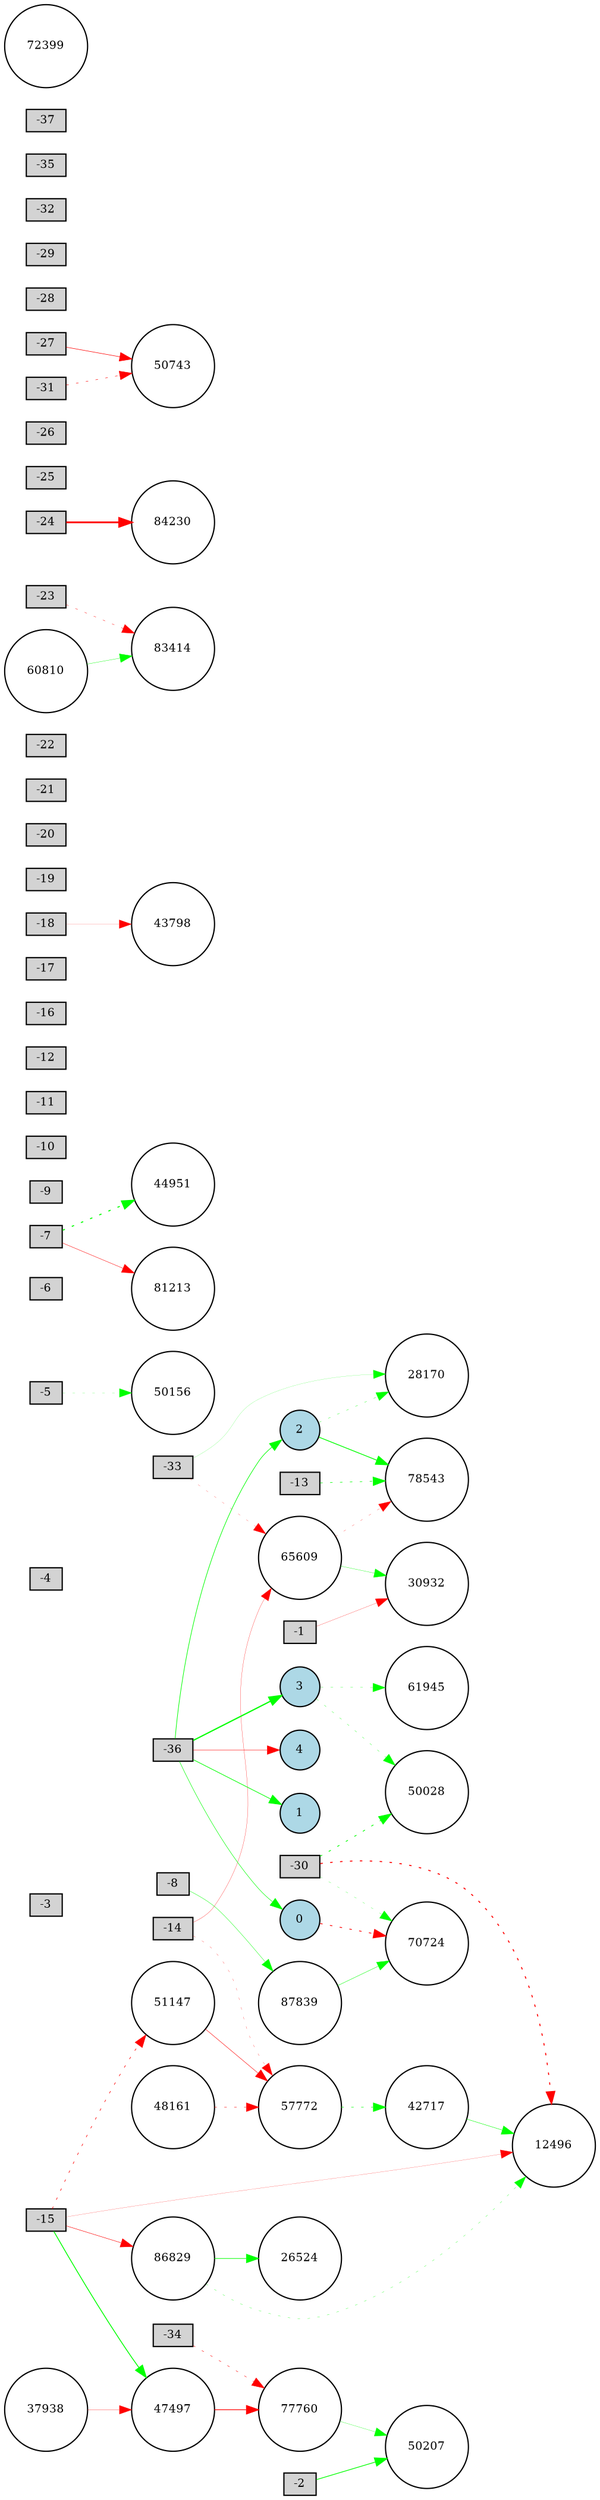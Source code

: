 digraph {
	node [fontsize=9 height=0.2 shape=circle width=0.2]
	rankdir=LR
	-1 [fillcolor=lightgray shape=box style=filled]
	-2 [fillcolor=lightgray shape=box style=filled]
	-3 [fillcolor=lightgray shape=box style=filled]
	-4 [fillcolor=lightgray shape=box style=filled]
	-5 [fillcolor=lightgray shape=box style=filled]
	-6 [fillcolor=lightgray shape=box style=filled]
	-7 [fillcolor=lightgray shape=box style=filled]
	-8 [fillcolor=lightgray shape=box style=filled]
	-9 [fillcolor=lightgray shape=box style=filled]
	-10 [fillcolor=lightgray shape=box style=filled]
	-11 [fillcolor=lightgray shape=box style=filled]
	-12 [fillcolor=lightgray shape=box style=filled]
	-13 [fillcolor=lightgray shape=box style=filled]
	-14 [fillcolor=lightgray shape=box style=filled]
	-15 [fillcolor=lightgray shape=box style=filled]
	-16 [fillcolor=lightgray shape=box style=filled]
	-17 [fillcolor=lightgray shape=box style=filled]
	-18 [fillcolor=lightgray shape=box style=filled]
	-19 [fillcolor=lightgray shape=box style=filled]
	-20 [fillcolor=lightgray shape=box style=filled]
	-21 [fillcolor=lightgray shape=box style=filled]
	-22 [fillcolor=lightgray shape=box style=filled]
	-23 [fillcolor=lightgray shape=box style=filled]
	-24 [fillcolor=lightgray shape=box style=filled]
	-25 [fillcolor=lightgray shape=box style=filled]
	-26 [fillcolor=lightgray shape=box style=filled]
	-27 [fillcolor=lightgray shape=box style=filled]
	-28 [fillcolor=lightgray shape=box style=filled]
	-29 [fillcolor=lightgray shape=box style=filled]
	-30 [fillcolor=lightgray shape=box style=filled]
	-31 [fillcolor=lightgray shape=box style=filled]
	-32 [fillcolor=lightgray shape=box style=filled]
	-33 [fillcolor=lightgray shape=box style=filled]
	-34 [fillcolor=lightgray shape=box style=filled]
	-35 [fillcolor=lightgray shape=box style=filled]
	-36 [fillcolor=lightgray shape=box style=filled]
	-37 [fillcolor=lightgray shape=box style=filled]
	0 [fillcolor=lightblue style=filled]
	1 [fillcolor=lightblue style=filled]
	2 [fillcolor=lightblue style=filled]
	3 [fillcolor=lightblue style=filled]
	4 [fillcolor=lightblue style=filled]
	84230 [fillcolor=white style=filled]
	47497 [fillcolor=white style=filled]
	28170 [fillcolor=white style=filled]
	60810 [fillcolor=white style=filled]
	43798 [fillcolor=white style=filled]
	44951 [fillcolor=white style=filled]
	26524 [fillcolor=white style=filled]
	50207 [fillcolor=white style=filled]
	87839 [fillcolor=white style=filled]
	48161 [fillcolor=white style=filled]
	57772 [fillcolor=white style=filled]
	86829 [fillcolor=white style=filled]
	37938 [fillcolor=white style=filled]
	50743 [fillcolor=white style=filled]
	81213 [fillcolor=white style=filled]
	77760 [fillcolor=white style=filled]
	70724 [fillcolor=white style=filled]
	65609 [fillcolor=white style=filled]
	51147 [fillcolor=white style=filled]
	72399 [fillcolor=white style=filled]
	12496 [fillcolor=white style=filled]
	78543 [fillcolor=white style=filled]
	30932 [fillcolor=white style=filled]
	83414 [fillcolor=white style=filled]
	42717 [fillcolor=white style=filled]
	50028 [fillcolor=white style=filled]
	50156 [fillcolor=white style=filled]
	61945 [fillcolor=white style=filled]
	-36 -> 3 [color=green penwidth=1.0044806129248725 style=solid]
	-36 -> 2 [color=green penwidth=0.48076069211736894 style=solid]
	-36 -> 1 [color=green penwidth=0.5007602252738346 style=solid]
	-36 -> 4 [color=red penwidth=0.32896855087618715 style=solid]
	-30 -> 12496 [color=red penwidth=0.789590293036279 style=dotted]
	-36 -> 0 [color=green penwidth=0.36489079535460756 style=solid]
	-30 -> 50028 [color=green penwidth=0.5833670430750084 style=dotted]
	3 -> 50028 [color=green penwidth=0.20203210738538518 style=dotted]
	-7 -> 44951 [color=green penwidth=0.8248487260509216 style=dotted]
	2 -> 28170 [color=green penwidth=0.21826787021311692 style=dotted]
	-14 -> 65609 [color=red penwidth=0.17768140172749253 style=solid]
	-2 -> 50207 [color=green penwidth=0.5989801596728482 style=solid]
	57772 -> 42717 [color=green penwidth=0.4052409678946214 style=dotted]
	0 -> 70724 [color=red penwidth=0.6030493820427252 style=dotted]
	65609 -> 30932 [color=green penwidth=0.20545722237353672 style=solid]
	37938 -> 47497 [color=red penwidth=0.1690714364216133 style=solid]
	-15 -> 12496 [color=red penwidth=0.11694701187474088 style=solid]
	-31 -> 50743 [color=red penwidth=0.33365760417281365 style=dotted]
	77760 -> 50207 [color=green penwidth=0.17938095477152005 style=solid]
	51147 -> 57772 [color=red penwidth=0.32850432346255515 style=solid]
	-15 -> 51147 [color=red penwidth=0.43663530557577657 style=dotted]
	65609 -> 78543 [color=red penwidth=0.15574157143170375 style=dotted]
	-7 -> 81213 [color=red penwidth=0.28999810992762326 style=solid]
	3 -> 61945 [color=green penwidth=0.18884109022095874 style=dotted]
	-5 -> 50156 [color=green penwidth=0.144932695828121 style=dotted]
	-27 -> 50743 [color=red penwidth=0.38348878374784123 style=solid]
	-34 -> 77760 [color=red penwidth=0.31142027568239383 style=dotted]
	-18 -> 43798 [color=red penwidth=0.10232848523219343 style=solid]
	-30 -> 70724 [color=green penwidth=0.15933825354081987 style=dotted]
	-14 -> 57772 [color=red penwidth=0.1578349482141928 style=dotted]
	-33 -> 28170 [color=green penwidth=0.10024492532510608 style=solid]
	-33 -> 65609 [color=red penwidth=0.13657751652570266 style=dotted]
	-24 -> 84230 [color=red penwidth=1.4170812360313672 style=solid]
	-13 -> 78543 [color=green penwidth=0.4129334858191881 style=dotted]
	48161 -> 57772 [color=red penwidth=0.31736552894205106 style=dotted]
	-23 -> 83414 [color=red penwidth=0.24898925034806074 style=dotted]
	-15 -> 86829 [color=red penwidth=0.3281340427850979 style=solid]
	86829 -> 12496 [color=green penwidth=0.18466168942857797 style=dotted]
	-8 -> 87839 [color=green penwidth=0.2656574424177788 style=solid]
	87839 -> 70724 [color=green penwidth=0.28651564716850664 style=solid]
	47497 -> 77760 [color=red penwidth=0.5610132742893784 style=solid]
	42717 -> 12496 [color=green penwidth=0.3087522563654258 style=solid]
	-15 -> 47497 [color=green penwidth=0.6979429444720128 style=solid]
	60810 -> 83414 [color=green penwidth=0.2333043267573643 style=solid]
	86829 -> 26524 [color=green penwidth=0.451937922968781 style=solid]
	2 -> 78543 [color=green penwidth=0.6426616357355392 style=solid]
	-1 -> 30932 [color=red penwidth=0.15251126899509307 style=solid]
}
